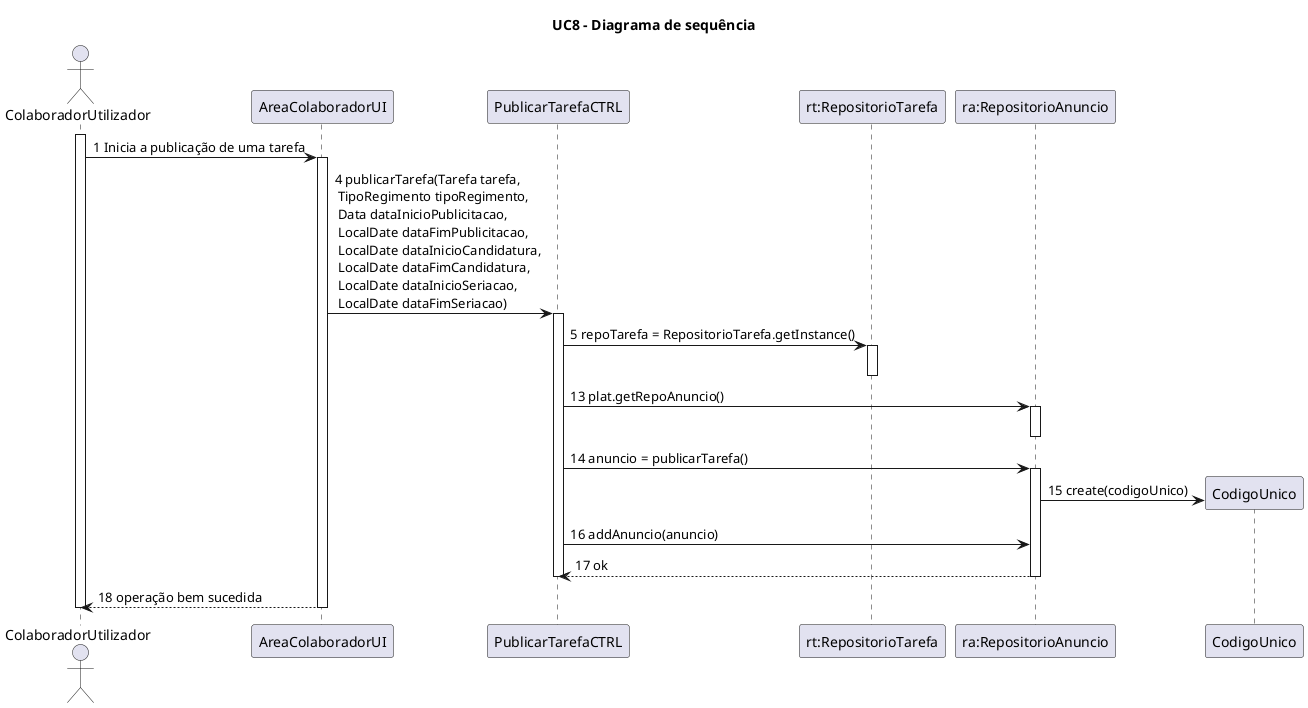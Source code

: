 @startuml

title UC8 - Diagrama de sequência

actor ColaboradorUtilizador
participant AreaColaboradorUI
participant PublicarTarefaCTRL



activate ColaboradorUtilizador
ColaboradorUtilizador -> AreaColaboradorUI: 1 Inicia a publicação de uma tarefa
activate AreaColaboradorUI

AreaColaboradorUI -> PublicarTarefaCTRL: 4 publicarTarefa(Tarefa tarefa,\n TipoRegimento tipoRegimento,\n Data dataInicioPublicitacao,\n LocalDate dataFimPublicitacao,\n LocalDate dataInicioCandidatura,\n LocalDate dataFimCandidatura,\n LocalDate dataInicioSeriacao,\n LocalDate dataFimSeriacao)
activate PublicarTarefaCTRL
PublicarTarefaCTRL -> "rt:RepositorioTarefa" : 5 repoTarefa = RepositorioTarefa.getInstance()
activate "rt:RepositorioTarefa"
deactivate "rt:RepositorioTarefa"



PublicarTarefaCTRL -> "ra:RepositorioAnuncio" : 13 plat.getRepoAnuncio()
activate "ra:RepositorioAnuncio"
deactivate "ra:RepositorioAnuncio"
PublicarTarefaCTRL -> "ra:RepositorioAnuncio" : 14 anuncio = publicarTarefa()
activate "ra:RepositorioAnuncio"
"ra:RepositorioAnuncio" -> CodigoUnico** : 15 create(codigoUnico)
PublicarTarefaCTRL -> "ra:RepositorioAnuncio" : 16 addAnuncio(anuncio)
"ra:RepositorioAnuncio" --> PublicarTarefaCTRL : 17 ok
deactivate "ra:RepositorioAnuncio"
deactivate PublicarTarefaCTRL
AreaColaboradorUI --> ColaboradorUtilizador : 18 operação bem sucedida
deactivate AreaColaboradorUI
deactivate ColaboradorUtilizador


@enduml